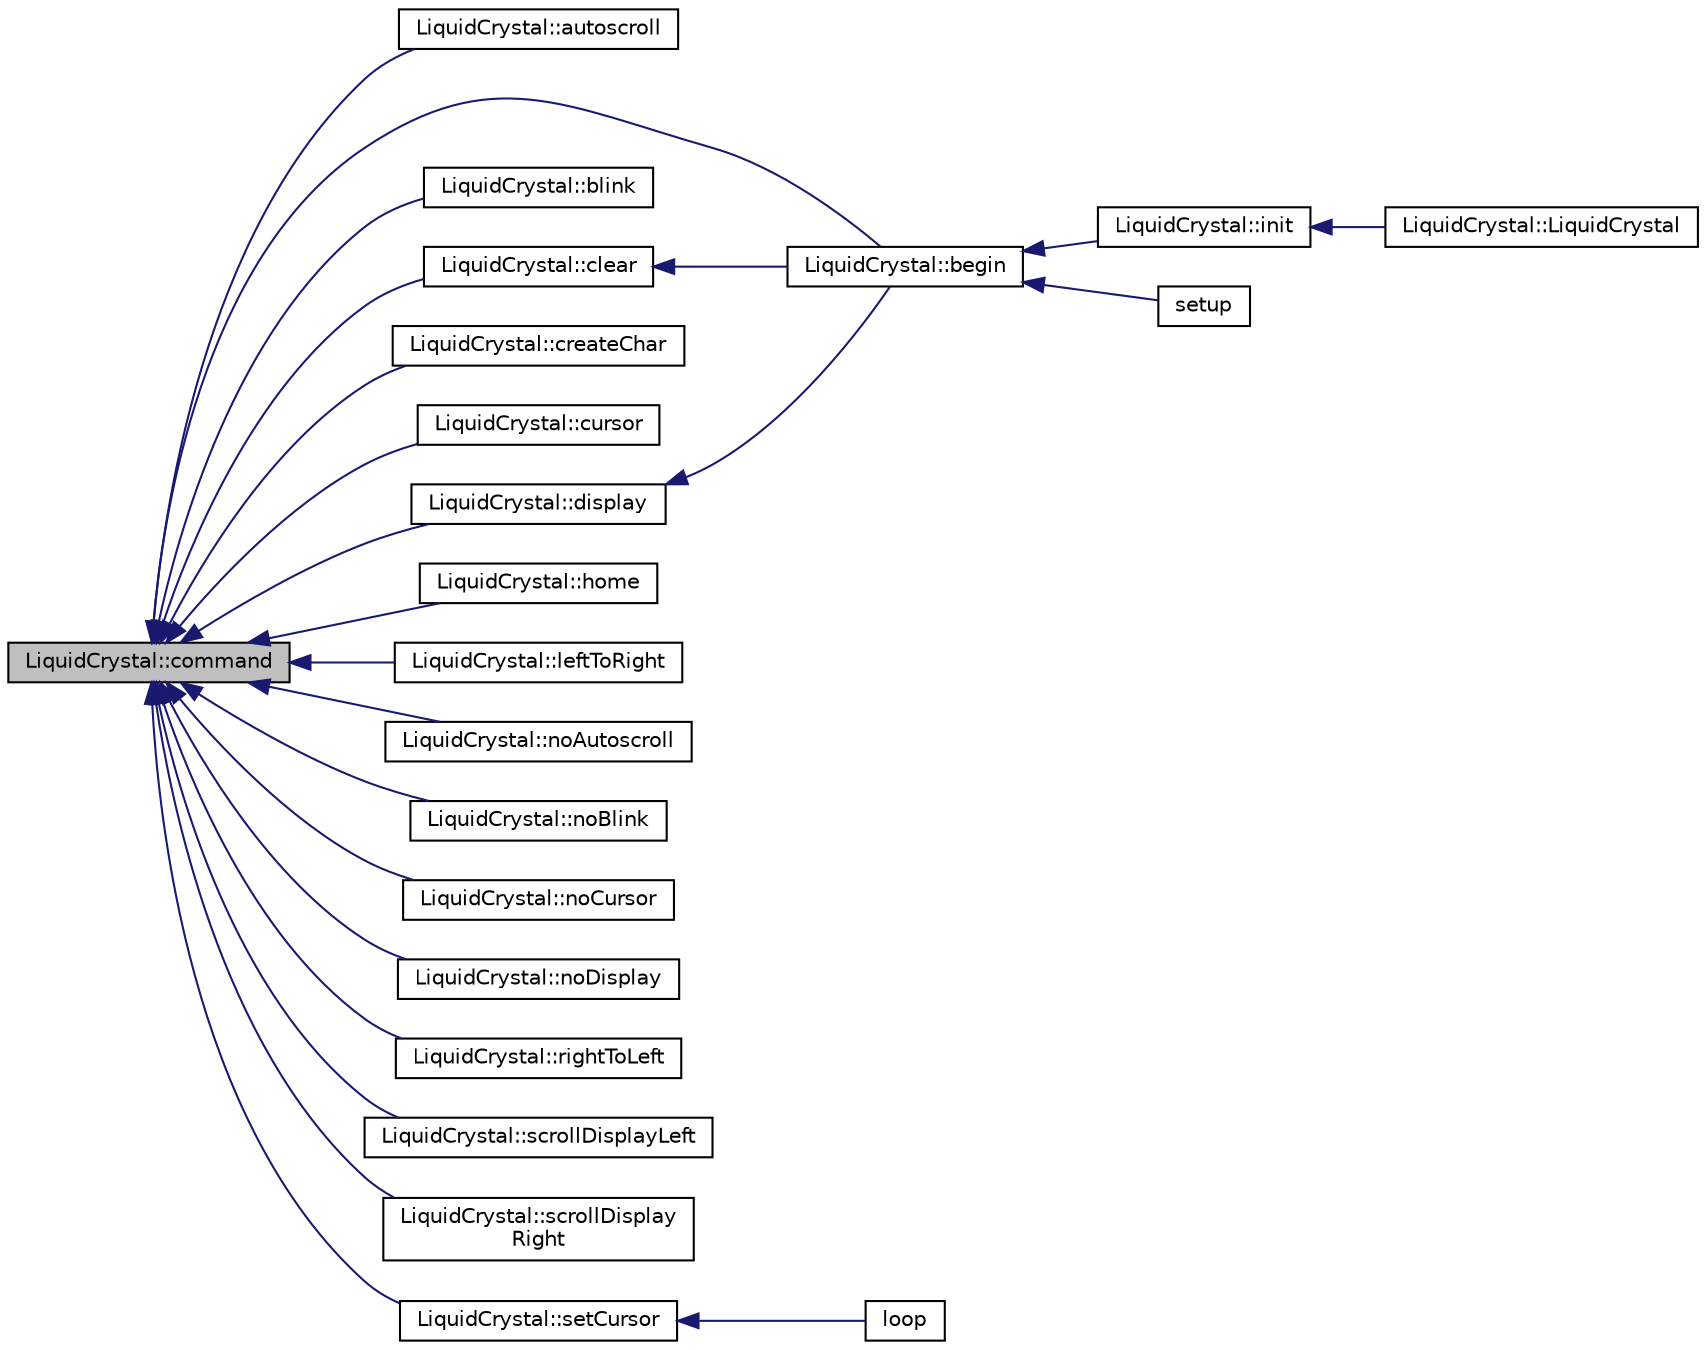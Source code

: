 digraph "LiquidCrystal::command"
{
 // INTERACTIVE_SVG=YES
  edge [fontname="Helvetica",fontsize="10",labelfontname="Helvetica",labelfontsize="10"];
  node [fontname="Helvetica",fontsize="10",shape=record];
  rankdir="LR";
  Node1 [label="LiquidCrystal::command",height=0.2,width=0.4,color="black", fillcolor="grey75", style="filled" fontcolor="black"];
  Node1 -> Node2 [dir="back",color="midnightblue",fontsize="10",style="solid",fontname="Helvetica"];
  Node2 [label="LiquidCrystal::autoscroll",height=0.2,width=0.4,color="black", fillcolor="white", style="filled",URL="$classLiquidCrystal.html#aa5ac50d6a2053eb1c06abe62614131b4"];
  Node1 -> Node3 [dir="back",color="midnightblue",fontsize="10",style="solid",fontname="Helvetica"];
  Node3 [label="LiquidCrystal::begin",height=0.2,width=0.4,color="black", fillcolor="white", style="filled",URL="$classLiquidCrystal.html#adb5f37d69809ed7c0772c74a4adff19b"];
  Node3 -> Node4 [dir="back",color="midnightblue",fontsize="10",style="solid",fontname="Helvetica"];
  Node4 [label="LiquidCrystal::init",height=0.2,width=0.4,color="black", fillcolor="white", style="filled",URL="$classLiquidCrystal.html#ae45eec827b26174f73e9cf3ddda635af"];
  Node4 -> Node5 [dir="back",color="midnightblue",fontsize="10",style="solid",fontname="Helvetica"];
  Node5 [label="LiquidCrystal::LiquidCrystal",height=0.2,width=0.4,color="black", fillcolor="white", style="filled",URL="$classLiquidCrystal.html#a30e3d865c4b4a003a36cb45903f93644"];
  Node3 -> Node6 [dir="back",color="midnightblue",fontsize="10",style="solid",fontname="Helvetica"];
  Node6 [label="setup",height=0.2,width=0.4,color="black", fillcolor="white", style="filled",URL="$LCDTest_8pde.html#a4fc01d736fe50cf5b977f755b675f11d"];
  Node1 -> Node7 [dir="back",color="midnightblue",fontsize="10",style="solid",fontname="Helvetica"];
  Node7 [label="LiquidCrystal::blink",height=0.2,width=0.4,color="black", fillcolor="white", style="filled",URL="$classLiquidCrystal.html#a3eadecb726b55a400f08d5e520f9cb9b"];
  Node1 -> Node8 [dir="back",color="midnightblue",fontsize="10",style="solid",fontname="Helvetica"];
  Node8 [label="LiquidCrystal::clear",height=0.2,width=0.4,color="black", fillcolor="white", style="filled",URL="$classLiquidCrystal.html#a8c2ee5196df87db7a3541f947135df13"];
  Node8 -> Node3 [dir="back",color="midnightblue",fontsize="10",style="solid",fontname="Helvetica"];
  Node1 -> Node9 [dir="back",color="midnightblue",fontsize="10",style="solid",fontname="Helvetica"];
  Node9 [label="LiquidCrystal::createChar",height=0.2,width=0.4,color="black", fillcolor="white", style="filled",URL="$classLiquidCrystal.html#adee3f44b7c819e744cc22949cf390aa6"];
  Node1 -> Node10 [dir="back",color="midnightblue",fontsize="10",style="solid",fontname="Helvetica"];
  Node10 [label="LiquidCrystal::cursor",height=0.2,width=0.4,color="black", fillcolor="white", style="filled",URL="$classLiquidCrystal.html#a31f590023c937a6faabdfc50dfb18717"];
  Node1 -> Node11 [dir="back",color="midnightblue",fontsize="10",style="solid",fontname="Helvetica"];
  Node11 [label="LiquidCrystal::display",height=0.2,width=0.4,color="black", fillcolor="white", style="filled",URL="$classLiquidCrystal.html#a81bb76db1b82a8e55a07de6cb0a262b2"];
  Node11 -> Node3 [dir="back",color="midnightblue",fontsize="10",style="solid",fontname="Helvetica"];
  Node1 -> Node12 [dir="back",color="midnightblue",fontsize="10",style="solid",fontname="Helvetica"];
  Node12 [label="LiquidCrystal::home",height=0.2,width=0.4,color="black", fillcolor="white", style="filled",URL="$classLiquidCrystal.html#aeabdf852b59e8155ef7df8db008c8d55"];
  Node1 -> Node13 [dir="back",color="midnightblue",fontsize="10",style="solid",fontname="Helvetica"];
  Node13 [label="LiquidCrystal::leftToRight",height=0.2,width=0.4,color="black", fillcolor="white", style="filled",URL="$classLiquidCrystal.html#ae489f88dfac1680cbe61caf355026874"];
  Node1 -> Node14 [dir="back",color="midnightblue",fontsize="10",style="solid",fontname="Helvetica"];
  Node14 [label="LiquidCrystal::noAutoscroll",height=0.2,width=0.4,color="black", fillcolor="white", style="filled",URL="$classLiquidCrystal.html#ad4c142852e49b6fc2284a0fbc234172c"];
  Node1 -> Node15 [dir="back",color="midnightblue",fontsize="10",style="solid",fontname="Helvetica"];
  Node15 [label="LiquidCrystal::noBlink",height=0.2,width=0.4,color="black", fillcolor="white", style="filled",URL="$classLiquidCrystal.html#a05d4fa9025c421a833081090cb8039ac"];
  Node1 -> Node16 [dir="back",color="midnightblue",fontsize="10",style="solid",fontname="Helvetica"];
  Node16 [label="LiquidCrystal::noCursor",height=0.2,width=0.4,color="black", fillcolor="white", style="filled",URL="$classLiquidCrystal.html#ab2ec8e89fe805e3e0e842e53a45aaeae"];
  Node1 -> Node17 [dir="back",color="midnightblue",fontsize="10",style="solid",fontname="Helvetica"];
  Node17 [label="LiquidCrystal::noDisplay",height=0.2,width=0.4,color="black", fillcolor="white", style="filled",URL="$classLiquidCrystal.html#a85bbecc7cebc6e44972b191fbd175c23"];
  Node1 -> Node18 [dir="back",color="midnightblue",fontsize="10",style="solid",fontname="Helvetica"];
  Node18 [label="LiquidCrystal::rightToLeft",height=0.2,width=0.4,color="black", fillcolor="white", style="filled",URL="$classLiquidCrystal.html#a19018898bae01eb687442258cc60ffc9"];
  Node1 -> Node19 [dir="back",color="midnightblue",fontsize="10",style="solid",fontname="Helvetica"];
  Node19 [label="LiquidCrystal::scrollDisplayLeft",height=0.2,width=0.4,color="black", fillcolor="white", style="filled",URL="$classLiquidCrystal.html#afa91cf6e72bfc07537a3ad79f4864f29"];
  Node1 -> Node20 [dir="back",color="midnightblue",fontsize="10",style="solid",fontname="Helvetica"];
  Node20 [label="LiquidCrystal::scrollDisplay\lRight",height=0.2,width=0.4,color="black", fillcolor="white", style="filled",URL="$classLiquidCrystal.html#a271b5da2427321ae09da303b83567e90"];
  Node1 -> Node21 [dir="back",color="midnightblue",fontsize="10",style="solid",fontname="Helvetica"];
  Node21 [label="LiquidCrystal::setCursor",height=0.2,width=0.4,color="black", fillcolor="white", style="filled",URL="$classLiquidCrystal.html#a94bc7bf59c72b5d3326844cc0f1c5827"];
  Node21 -> Node22 [dir="back",color="midnightblue",fontsize="10",style="solid",fontname="Helvetica"];
  Node22 [label="loop",height=0.2,width=0.4,color="black", fillcolor="white", style="filled",URL="$LCDTest_8pde.html#afe461d27b9c48d5921c00d521181f12f"];
}
